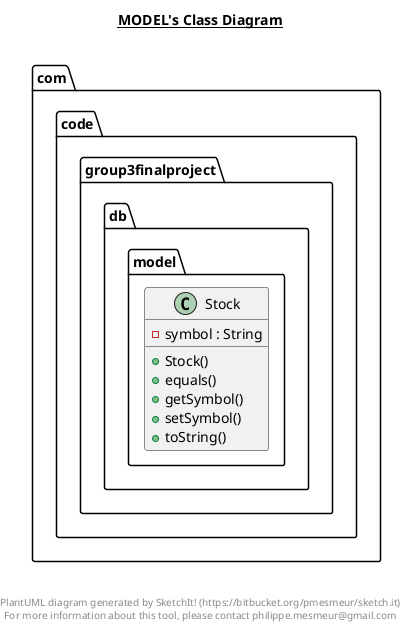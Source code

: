 @startuml

title __MODEL's Class Diagram__\n

  namespace com.code.group3finalproject {
    namespace db {
      namespace model {
        class com.code.group3finalproject.db.model.Stock {
            - symbol : String
            + Stock()
            + equals()
            + getSymbol()
            + setSymbol()
            + toString()
        }
      }
    }
  }
  



right footer


PlantUML diagram generated by SketchIt! (https://bitbucket.org/pmesmeur/sketch.it)
For more information about this tool, please contact philippe.mesmeur@gmail.com
endfooter

@enduml
